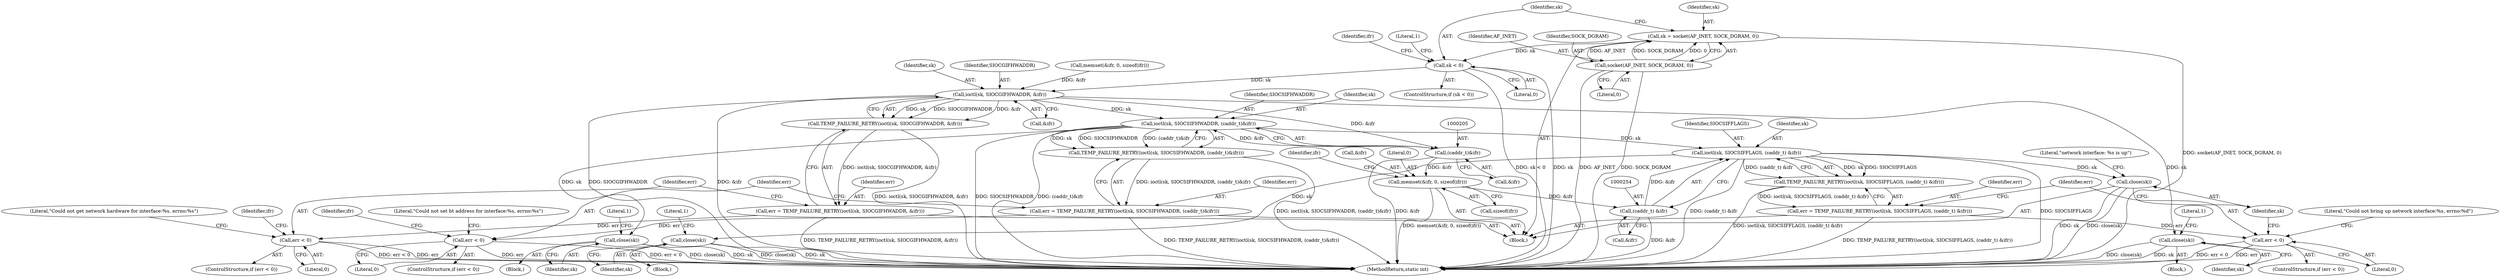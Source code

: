 digraph "0_Android_472271b153c5dc53c28beac55480a8d8434b2d5c_26@API" {
"1000108" [label="(Call,sk = socket(AF_INET, SOCK_DGRAM, 0))"];
"1000110" [label="(Call,socket(AF_INET, SOCK_DGRAM, 0))"];
"1000115" [label="(Call,sk < 0)"];
"1000138" [label="(Call,ioctl(sk, SIOCGIFHWADDR, &ifr))"];
"1000137" [label="(Call,TEMP_FAILURE_RETRY(ioctl(sk, SIOCGIFHWADDR, &ifr)))"];
"1000135" [label="(Call,err = TEMP_FAILURE_RETRY(ioctl(sk, SIOCGIFHWADDR, &ifr)))"];
"1000144" [label="(Call,err < 0)"];
"1000153" [label="(Call,close(sk))"];
"1000201" [label="(Call,ioctl(sk, SIOCSIFHWADDR, (caddr_t)&ifr))"];
"1000200" [label="(Call,TEMP_FAILURE_RETRY(ioctl(sk, SIOCSIFHWADDR, (caddr_t)&ifr)))"];
"1000198" [label="(Call,err = TEMP_FAILURE_RETRY(ioctl(sk, SIOCSIFHWADDR, (caddr_t)&ifr)))"];
"1000209" [label="(Call,err < 0)"];
"1000218" [label="(Call,close(sk))"];
"1000250" [label="(Call,ioctl(sk, SIOCSIFFLAGS, (caddr_t) &ifr))"];
"1000249" [label="(Call,TEMP_FAILURE_RETRY(ioctl(sk, SIOCSIFFLAGS, (caddr_t) &ifr)))"];
"1000247" [label="(Call,err = TEMP_FAILURE_RETRY(ioctl(sk, SIOCSIFFLAGS, (caddr_t) &ifr)))"];
"1000258" [label="(Call,err < 0)"];
"1000266" [label="(Call,close(sk))"];
"1000271" [label="(Call,close(sk))"];
"1000204" [label="(Call,(caddr_t)&ifr)"];
"1000223" [label="(Call,memset(&ifr, 0, sizeof(ifr)))"];
"1000253" [label="(Call,(caddr_t) &ifr)"];
"1000154" [label="(Identifier,sk)"];
"1000135" [label="(Call,err = TEMP_FAILURE_RETRY(ioctl(sk, SIOCGIFHWADDR, &ifr)))"];
"1000201" [label="(Call,ioctl(sk, SIOCSIFHWADDR, (caddr_t)&ifr))"];
"1000260" [label="(Literal,0)"];
"1000138" [label="(Call,ioctl(sk, SIOCGIFHWADDR, &ifr))"];
"1000227" [label="(Call,sizeof(ifr))"];
"1000274" [label="(Literal,\"network interface: %s is up\")"];
"1000261" [label="(Block,)"];
"1000110" [label="(Call,socket(AF_INET, SOCK_DGRAM, 0))"];
"1000112" [label="(Identifier,SOCK_DGRAM)"];
"1000208" [label="(ControlStructure,if (err < 0))"];
"1000117" [label="(Literal,0)"];
"1000149" [label="(Literal,\"Could not get network hardware for interface:%s, errno:%s\")"];
"1000278" [label="(MethodReturn,static int)"];
"1000109" [label="(Identifier,sk)"];
"1000203" [label="(Identifier,SIOCSIFHWADDR)"];
"1000249" [label="(Call,TEMP_FAILURE_RETRY(ioctl(sk, SIOCSIFFLAGS, (caddr_t) &ifr)))"];
"1000253" [label="(Call,(caddr_t) &ifr)"];
"1000211" [label="(Literal,0)"];
"1000271" [label="(Call,close(sk))"];
"1000113" [label="(Literal,0)"];
"1000120" [label="(Literal,1)"];
"1000139" [label="(Identifier,sk)"];
"1000218" [label="(Call,close(sk))"];
"1000224" [label="(Call,&ifr)"];
"1000226" [label="(Literal,0)"];
"1000108" [label="(Call,sk = socket(AF_INET, SOCK_DGRAM, 0))"];
"1000206" [label="(Call,&ifr)"];
"1000270" [label="(Literal,1)"];
"1000225" [label="(Identifier,ifr)"];
"1000140" [label="(Identifier,SIOCGIFHWADDR)"];
"1000202" [label="(Identifier,sk)"];
"1000259" [label="(Identifier,err)"];
"1000209" [label="(Call,err < 0)"];
"1000145" [label="(Identifier,err)"];
"1000200" [label="(Call,TEMP_FAILURE_RETRY(ioctl(sk, SIOCSIFHWADDR, (caddr_t)&ifr)))"];
"1000252" [label="(Identifier,SIOCSIFFLAGS)"];
"1000257" [label="(ControlStructure,if (err < 0))"];
"1000219" [label="(Identifier,sk)"];
"1000267" [label="(Identifier,sk)"];
"1000104" [label="(Block,)"];
"1000272" [label="(Identifier,sk)"];
"1000153" [label="(Call,close(sk))"];
"1000204" [label="(Call,(caddr_t)&ifr)"];
"1000144" [label="(Call,err < 0)"];
"1000143" [label="(ControlStructure,if (err < 0))"];
"1000116" [label="(Identifier,sk)"];
"1000160" [label="(Identifier,ifr)"];
"1000250" [label="(Call,ioctl(sk, SIOCSIFFLAGS, (caddr_t) &ifr))"];
"1000137" [label="(Call,TEMP_FAILURE_RETRY(ioctl(sk, SIOCGIFHWADDR, &ifr)))"];
"1000248" [label="(Identifier,err)"];
"1000258" [label="(Call,err < 0)"];
"1000222" [label="(Literal,1)"];
"1000212" [label="(Block,)"];
"1000115" [label="(Call,sk < 0)"];
"1000199" [label="(Identifier,err)"];
"1000146" [label="(Literal,0)"];
"1000141" [label="(Call,&ifr)"];
"1000198" [label="(Call,err = TEMP_FAILURE_RETRY(ioctl(sk, SIOCSIFHWADDR, (caddr_t)&ifr)))"];
"1000231" [label="(Identifier,ifr)"];
"1000121" [label="(Call,memset(&ifr, 0, sizeof(ifr)))"];
"1000114" [label="(ControlStructure,if (sk < 0))"];
"1000255" [label="(Call,&ifr)"];
"1000247" [label="(Call,err = TEMP_FAILURE_RETRY(ioctl(sk, SIOCSIFFLAGS, (caddr_t) &ifr)))"];
"1000266" [label="(Call,close(sk))"];
"1000123" [label="(Identifier,ifr)"];
"1000263" [label="(Literal,\"Could not bring up network interface:%s, errno:%d\")"];
"1000223" [label="(Call,memset(&ifr, 0, sizeof(ifr)))"];
"1000136" [label="(Identifier,err)"];
"1000147" [label="(Block,)"];
"1000210" [label="(Identifier,err)"];
"1000157" [label="(Literal,1)"];
"1000214" [label="(Literal,\"Could not set bt address for interface:%s, errno:%s\")"];
"1000251" [label="(Identifier,sk)"];
"1000111" [label="(Identifier,AF_INET)"];
"1000108" -> "1000104"  [label="AST: "];
"1000108" -> "1000110"  [label="CFG: "];
"1000109" -> "1000108"  [label="AST: "];
"1000110" -> "1000108"  [label="AST: "];
"1000116" -> "1000108"  [label="CFG: "];
"1000108" -> "1000278"  [label="DDG: socket(AF_INET, SOCK_DGRAM, 0)"];
"1000110" -> "1000108"  [label="DDG: AF_INET"];
"1000110" -> "1000108"  [label="DDG: SOCK_DGRAM"];
"1000110" -> "1000108"  [label="DDG: 0"];
"1000108" -> "1000115"  [label="DDG: sk"];
"1000110" -> "1000113"  [label="CFG: "];
"1000111" -> "1000110"  [label="AST: "];
"1000112" -> "1000110"  [label="AST: "];
"1000113" -> "1000110"  [label="AST: "];
"1000110" -> "1000278"  [label="DDG: SOCK_DGRAM"];
"1000110" -> "1000278"  [label="DDG: AF_INET"];
"1000115" -> "1000114"  [label="AST: "];
"1000115" -> "1000117"  [label="CFG: "];
"1000116" -> "1000115"  [label="AST: "];
"1000117" -> "1000115"  [label="AST: "];
"1000120" -> "1000115"  [label="CFG: "];
"1000123" -> "1000115"  [label="CFG: "];
"1000115" -> "1000278"  [label="DDG: sk < 0"];
"1000115" -> "1000278"  [label="DDG: sk"];
"1000115" -> "1000138"  [label="DDG: sk"];
"1000138" -> "1000137"  [label="AST: "];
"1000138" -> "1000141"  [label="CFG: "];
"1000139" -> "1000138"  [label="AST: "];
"1000140" -> "1000138"  [label="AST: "];
"1000141" -> "1000138"  [label="AST: "];
"1000137" -> "1000138"  [label="CFG: "];
"1000138" -> "1000278"  [label="DDG: &ifr"];
"1000138" -> "1000278"  [label="DDG: SIOCGIFHWADDR"];
"1000138" -> "1000137"  [label="DDG: sk"];
"1000138" -> "1000137"  [label="DDG: SIOCGIFHWADDR"];
"1000138" -> "1000137"  [label="DDG: &ifr"];
"1000121" -> "1000138"  [label="DDG: &ifr"];
"1000138" -> "1000153"  [label="DDG: sk"];
"1000138" -> "1000201"  [label="DDG: sk"];
"1000138" -> "1000204"  [label="DDG: &ifr"];
"1000137" -> "1000135"  [label="AST: "];
"1000135" -> "1000137"  [label="CFG: "];
"1000137" -> "1000278"  [label="DDG: ioctl(sk, SIOCGIFHWADDR, &ifr)"];
"1000137" -> "1000135"  [label="DDG: ioctl(sk, SIOCGIFHWADDR, &ifr)"];
"1000135" -> "1000104"  [label="AST: "];
"1000136" -> "1000135"  [label="AST: "];
"1000145" -> "1000135"  [label="CFG: "];
"1000135" -> "1000278"  [label="DDG: TEMP_FAILURE_RETRY(ioctl(sk, SIOCGIFHWADDR, &ifr))"];
"1000135" -> "1000144"  [label="DDG: err"];
"1000144" -> "1000143"  [label="AST: "];
"1000144" -> "1000146"  [label="CFG: "];
"1000145" -> "1000144"  [label="AST: "];
"1000146" -> "1000144"  [label="AST: "];
"1000149" -> "1000144"  [label="CFG: "];
"1000160" -> "1000144"  [label="CFG: "];
"1000144" -> "1000278"  [label="DDG: err < 0"];
"1000144" -> "1000278"  [label="DDG: err"];
"1000153" -> "1000147"  [label="AST: "];
"1000153" -> "1000154"  [label="CFG: "];
"1000154" -> "1000153"  [label="AST: "];
"1000157" -> "1000153"  [label="CFG: "];
"1000153" -> "1000278"  [label="DDG: close(sk)"];
"1000153" -> "1000278"  [label="DDG: sk"];
"1000201" -> "1000200"  [label="AST: "];
"1000201" -> "1000204"  [label="CFG: "];
"1000202" -> "1000201"  [label="AST: "];
"1000203" -> "1000201"  [label="AST: "];
"1000204" -> "1000201"  [label="AST: "];
"1000200" -> "1000201"  [label="CFG: "];
"1000201" -> "1000278"  [label="DDG: SIOCSIFHWADDR"];
"1000201" -> "1000278"  [label="DDG: (caddr_t)&ifr"];
"1000201" -> "1000200"  [label="DDG: sk"];
"1000201" -> "1000200"  [label="DDG: SIOCSIFHWADDR"];
"1000201" -> "1000200"  [label="DDG: (caddr_t)&ifr"];
"1000204" -> "1000201"  [label="DDG: &ifr"];
"1000201" -> "1000218"  [label="DDG: sk"];
"1000201" -> "1000250"  [label="DDG: sk"];
"1000200" -> "1000198"  [label="AST: "];
"1000198" -> "1000200"  [label="CFG: "];
"1000200" -> "1000278"  [label="DDG: ioctl(sk, SIOCSIFHWADDR, (caddr_t)&ifr)"];
"1000200" -> "1000198"  [label="DDG: ioctl(sk, SIOCSIFHWADDR, (caddr_t)&ifr)"];
"1000198" -> "1000104"  [label="AST: "];
"1000199" -> "1000198"  [label="AST: "];
"1000210" -> "1000198"  [label="CFG: "];
"1000198" -> "1000278"  [label="DDG: TEMP_FAILURE_RETRY(ioctl(sk, SIOCSIFHWADDR, (caddr_t)&ifr))"];
"1000198" -> "1000209"  [label="DDG: err"];
"1000209" -> "1000208"  [label="AST: "];
"1000209" -> "1000211"  [label="CFG: "];
"1000210" -> "1000209"  [label="AST: "];
"1000211" -> "1000209"  [label="AST: "];
"1000214" -> "1000209"  [label="CFG: "];
"1000225" -> "1000209"  [label="CFG: "];
"1000209" -> "1000278"  [label="DDG: err < 0"];
"1000209" -> "1000278"  [label="DDG: err"];
"1000218" -> "1000212"  [label="AST: "];
"1000218" -> "1000219"  [label="CFG: "];
"1000219" -> "1000218"  [label="AST: "];
"1000222" -> "1000218"  [label="CFG: "];
"1000218" -> "1000278"  [label="DDG: sk"];
"1000218" -> "1000278"  [label="DDG: close(sk)"];
"1000250" -> "1000249"  [label="AST: "];
"1000250" -> "1000253"  [label="CFG: "];
"1000251" -> "1000250"  [label="AST: "];
"1000252" -> "1000250"  [label="AST: "];
"1000253" -> "1000250"  [label="AST: "];
"1000249" -> "1000250"  [label="CFG: "];
"1000250" -> "1000278"  [label="DDG: (caddr_t) &ifr"];
"1000250" -> "1000278"  [label="DDG: SIOCSIFFLAGS"];
"1000250" -> "1000249"  [label="DDG: sk"];
"1000250" -> "1000249"  [label="DDG: SIOCSIFFLAGS"];
"1000250" -> "1000249"  [label="DDG: (caddr_t) &ifr"];
"1000253" -> "1000250"  [label="DDG: &ifr"];
"1000250" -> "1000266"  [label="DDG: sk"];
"1000250" -> "1000271"  [label="DDG: sk"];
"1000249" -> "1000247"  [label="AST: "];
"1000247" -> "1000249"  [label="CFG: "];
"1000249" -> "1000278"  [label="DDG: ioctl(sk, SIOCSIFFLAGS, (caddr_t) &ifr)"];
"1000249" -> "1000247"  [label="DDG: ioctl(sk, SIOCSIFFLAGS, (caddr_t) &ifr)"];
"1000247" -> "1000104"  [label="AST: "];
"1000248" -> "1000247"  [label="AST: "];
"1000259" -> "1000247"  [label="CFG: "];
"1000247" -> "1000278"  [label="DDG: TEMP_FAILURE_RETRY(ioctl(sk, SIOCSIFFLAGS, (caddr_t) &ifr))"];
"1000247" -> "1000258"  [label="DDG: err"];
"1000258" -> "1000257"  [label="AST: "];
"1000258" -> "1000260"  [label="CFG: "];
"1000259" -> "1000258"  [label="AST: "];
"1000260" -> "1000258"  [label="AST: "];
"1000263" -> "1000258"  [label="CFG: "];
"1000272" -> "1000258"  [label="CFG: "];
"1000258" -> "1000278"  [label="DDG: err"];
"1000258" -> "1000278"  [label="DDG: err < 0"];
"1000266" -> "1000261"  [label="AST: "];
"1000266" -> "1000267"  [label="CFG: "];
"1000267" -> "1000266"  [label="AST: "];
"1000270" -> "1000266"  [label="CFG: "];
"1000266" -> "1000278"  [label="DDG: sk"];
"1000266" -> "1000278"  [label="DDG: close(sk)"];
"1000271" -> "1000104"  [label="AST: "];
"1000271" -> "1000272"  [label="CFG: "];
"1000272" -> "1000271"  [label="AST: "];
"1000274" -> "1000271"  [label="CFG: "];
"1000271" -> "1000278"  [label="DDG: sk"];
"1000271" -> "1000278"  [label="DDG: close(sk)"];
"1000204" -> "1000206"  [label="CFG: "];
"1000205" -> "1000204"  [label="AST: "];
"1000206" -> "1000204"  [label="AST: "];
"1000204" -> "1000278"  [label="DDG: &ifr"];
"1000204" -> "1000223"  [label="DDG: &ifr"];
"1000223" -> "1000104"  [label="AST: "];
"1000223" -> "1000227"  [label="CFG: "];
"1000224" -> "1000223"  [label="AST: "];
"1000226" -> "1000223"  [label="AST: "];
"1000227" -> "1000223"  [label="AST: "];
"1000231" -> "1000223"  [label="CFG: "];
"1000223" -> "1000278"  [label="DDG: memset(&ifr, 0, sizeof(ifr))"];
"1000223" -> "1000253"  [label="DDG: &ifr"];
"1000253" -> "1000255"  [label="CFG: "];
"1000254" -> "1000253"  [label="AST: "];
"1000255" -> "1000253"  [label="AST: "];
"1000253" -> "1000278"  [label="DDG: &ifr"];
}
